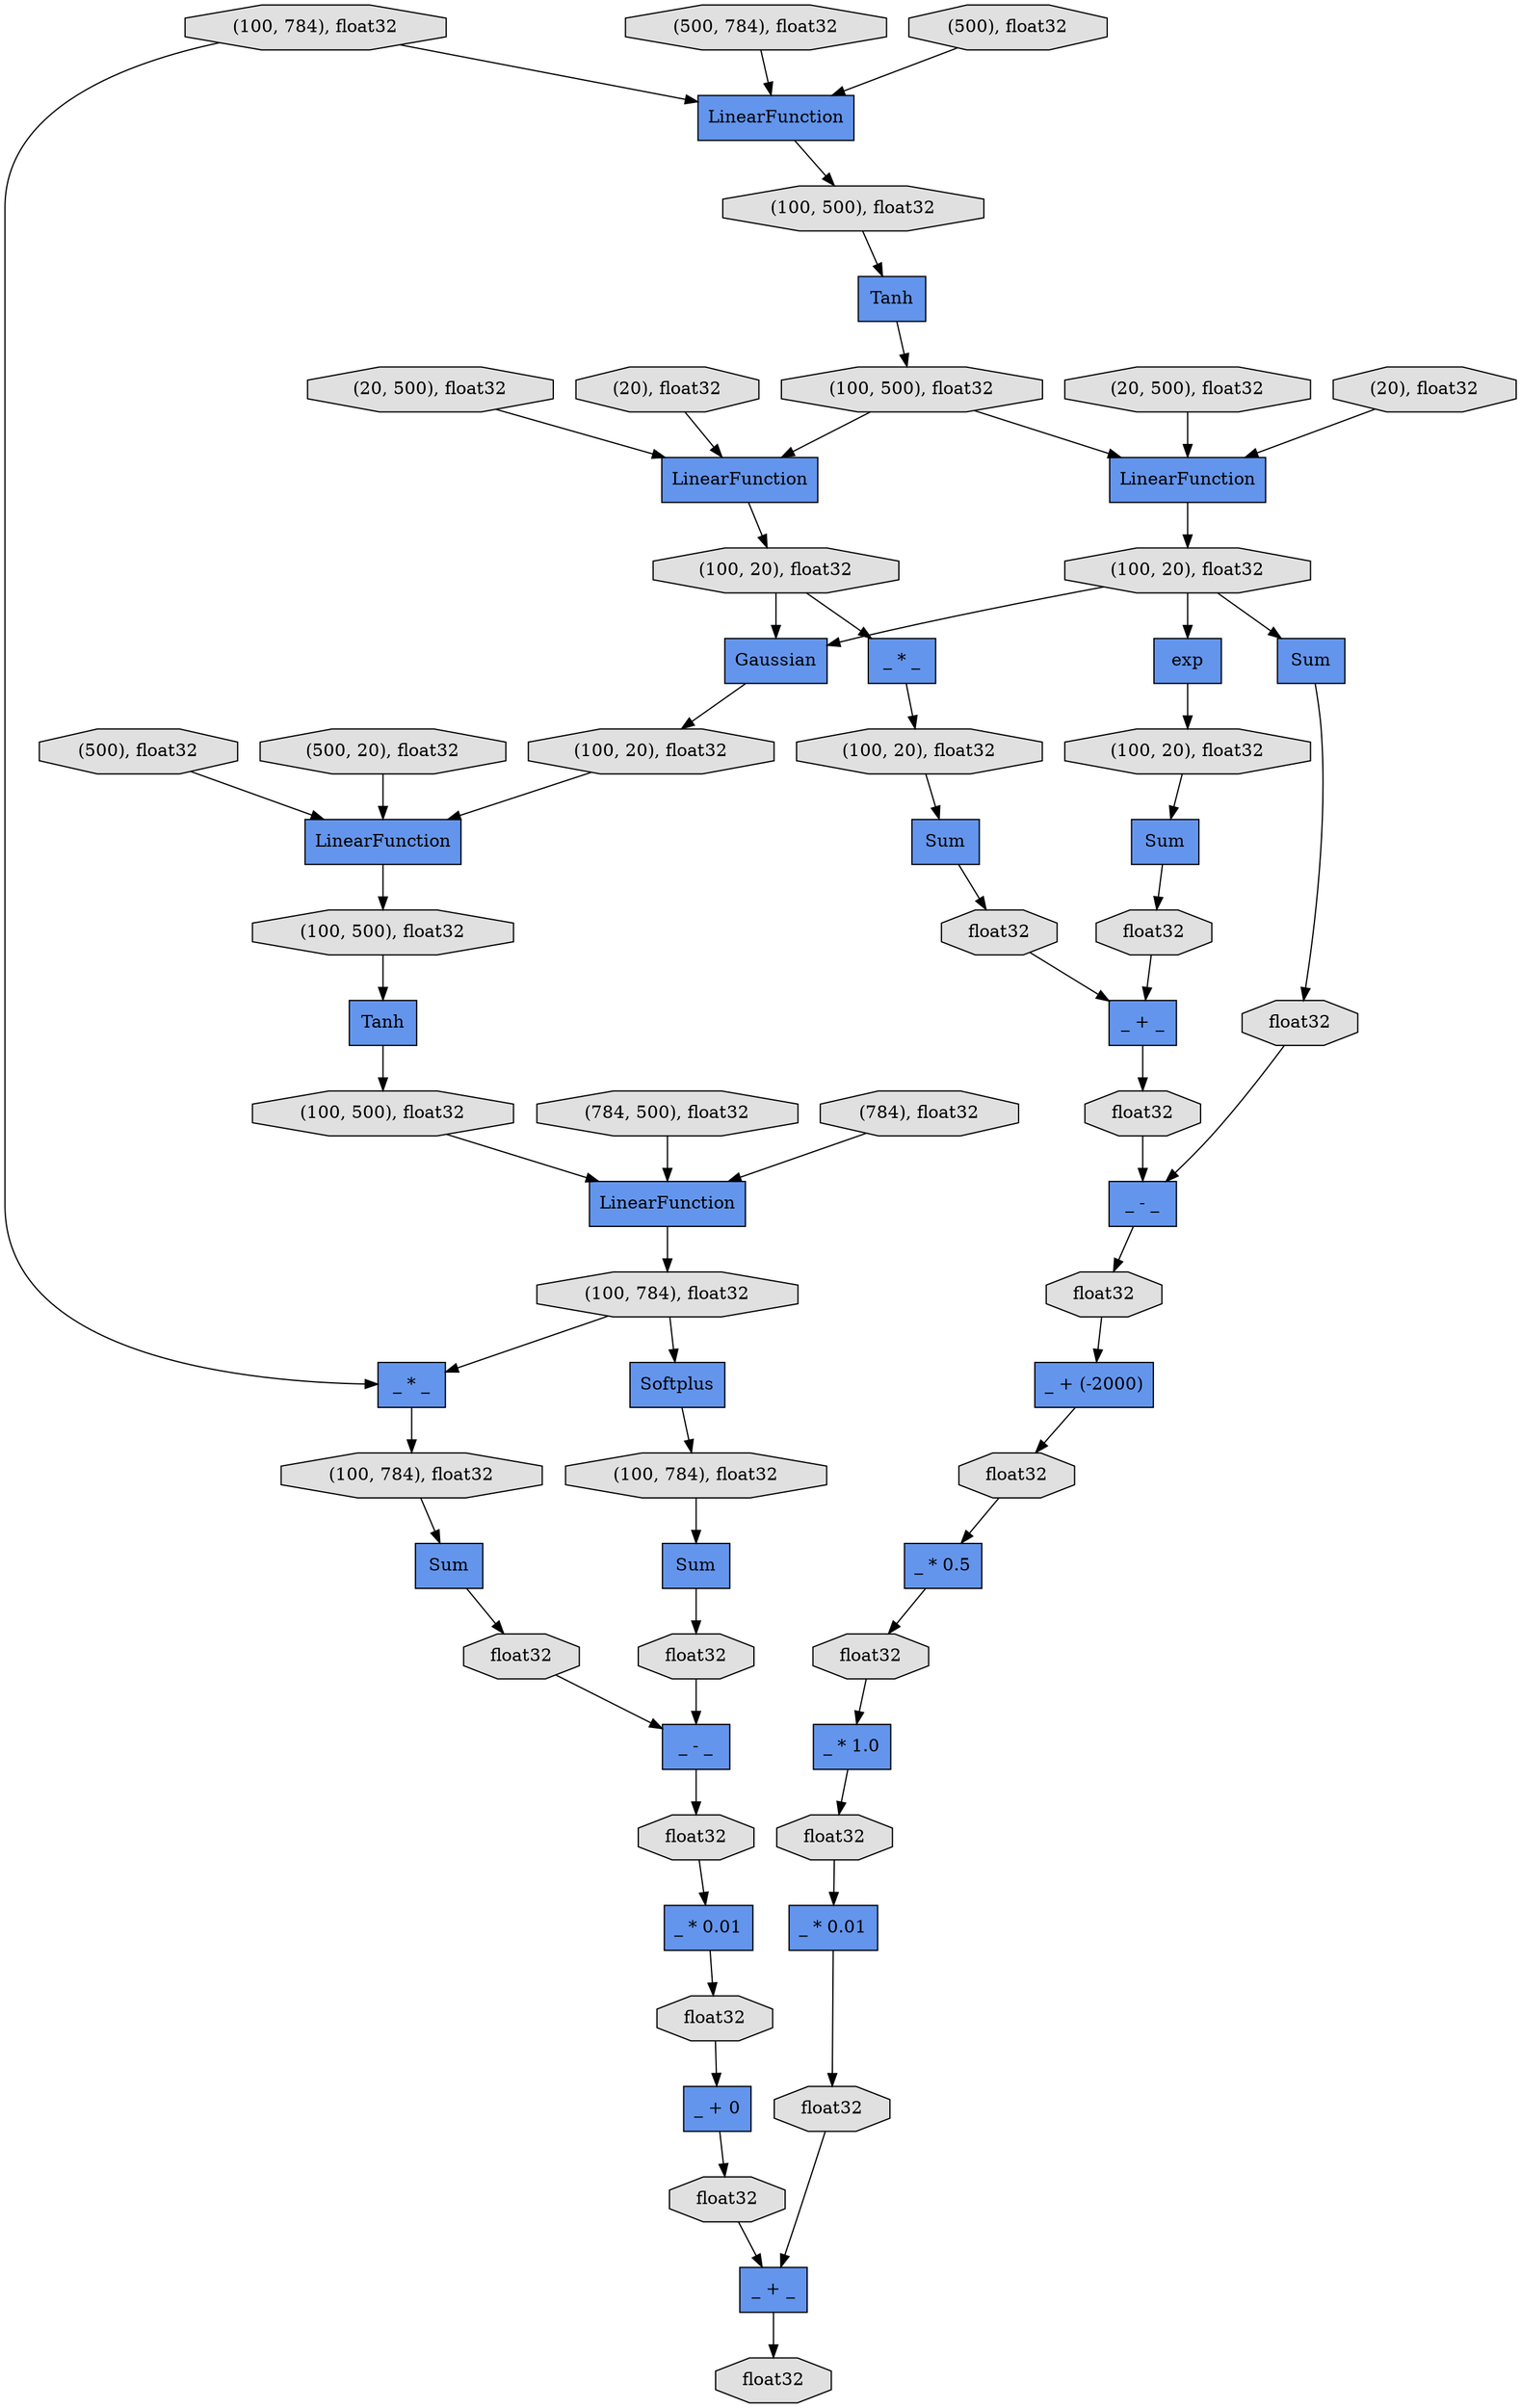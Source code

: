 digraph graphname{rankdir=TB;4382140456 [label="_ * 0.01",shape="record",style="filled",fillcolor="#6495ED"];4382138440 [label="(784, 500), float32",shape="octagon",style="filled",fillcolor="#E0E0E0"];4382302336 [label="float32",shape="octagon",style="filled",fillcolor="#E0E0E0"];4382140568 [label="(100, 500), float32",shape="octagon",style="filled",fillcolor="#E0E0E0"];4382138552 [label="(784), float32",shape="octagon",style="filled",fillcolor="#E0E0E0"];4382302392 [label="Sum",shape="record",style="filled",fillcolor="#6495ED"];4382302448 [label="float32",shape="octagon",style="filled",fillcolor="#E0E0E0"];4382140736 [label="(100, 500), float32",shape="octagon",style="filled",fillcolor="#E0E0E0"];4382140792 [label="Gaussian",shape="record",style="filled",fillcolor="#6495ED"];4382302616 [label="float32",shape="octagon",style="filled",fillcolor="#E0E0E0"];4382140848 [label="float32",shape="octagon",style="filled",fillcolor="#E0E0E0"];4382302672 [label="_ + _",shape="record",style="filled",fillcolor="#6495ED"];4382140904 [label="float32",shape="octagon",style="filled",fillcolor="#E0E0E0"];4382140960 [label="LinearFunction",shape="record",style="filled",fillcolor="#6495ED"];4382302784 [label="float32",shape="octagon",style="filled",fillcolor="#E0E0E0"];4382141016 [label="float32",shape="octagon",style="filled",fillcolor="#E0E0E0"];4382302840 [label="Sum",shape="record",style="filled",fillcolor="#6495ED"];4382141128 [label="float32",shape="octagon",style="filled",fillcolor="#E0E0E0"];4382302952 [label="_ - _",shape="record",style="filled",fillcolor="#6495ED"];4382141184 [label="exp",shape="record",style="filled",fillcolor="#6495ED"];4382303008 [label="_ + (-2000)",shape="record",style="filled",fillcolor="#6495ED"];4382141240 [label="_ + 0",shape="record",style="filled",fillcolor="#6495ED"];4382303064 [label="float32",shape="octagon",style="filled",fillcolor="#E0E0E0"];4382139224 [label="(100, 784), float32",shape="octagon",style="filled",fillcolor="#E0E0E0"];4382303120 [label="float32",shape="octagon",style="filled",fillcolor="#E0E0E0"];4382113688 [label="(500), float32",shape="octagon",style="filled",fillcolor="#E0E0E0"];4382141408 [label="Tanh",shape="record",style="filled",fillcolor="#6495ED"];4382141464 [label="(100, 20), float32",shape="octagon",style="filled",fillcolor="#E0E0E0"];4382303288 [label="_ * 0.5",shape="record",style="filled",fillcolor="#6495ED"];4382141520 [label="Softplus",shape="record",style="filled",fillcolor="#6495ED"];4382303344 [label="float32",shape="octagon",style="filled",fillcolor="#E0E0E0"];4382141576 [label="(100, 20), float32",shape="octagon",style="filled",fillcolor="#E0E0E0"];4382303400 [label="_ * 1.0",shape="record",style="filled",fillcolor="#6495ED"];4382139560 [label="(100, 784), float32",shape="octagon",style="filled",fillcolor="#E0E0E0"];4382141632 [label="LinearFunction",shape="record",style="filled",fillcolor="#6495ED"];4382141688 [label="LinearFunction",shape="record",style="filled",fillcolor="#6495ED"];4382113016 [label="(500, 784), float32",shape="octagon",style="filled",fillcolor="#E0E0E0"];4382303512 [label="float32",shape="octagon",style="filled",fillcolor="#E0E0E0"];4382139672 [label="_ - _",shape="record",style="filled",fillcolor="#6495ED"];4382141744 [label="(100, 500), float32",shape="octagon",style="filled",fillcolor="#E0E0E0"];4382113072 [label="(500), float32",shape="octagon",style="filled",fillcolor="#E0E0E0"];4382113128 [label="(20, 500), float32",shape="octagon",style="filled",fillcolor="#E0E0E0"];4382303624 [label="_ * 0.01",shape="record",style="filled",fillcolor="#6495ED"];4382141856 [label="(100, 20), float32",shape="octagon",style="filled",fillcolor="#E0E0E0"];4382303680 [label="float32",shape="octagon",style="filled",fillcolor="#E0E0E0"];4382113240 [label="(20), float32",shape="octagon",style="filled",fillcolor="#E0E0E0"];4382141912 [label="Tanh",shape="record",style="filled",fillcolor="#6495ED"];4382303792 [label="_ + _",shape="record",style="filled",fillcolor="#6495ED"];4382139952 [label="float32",shape="octagon",style="filled",fillcolor="#E0E0E0"];4382113352 [label="(20, 500), float32",shape="octagon",style="filled",fillcolor="#E0E0E0"];4382303848 [label="float32",shape="octagon",style="filled",fillcolor="#E0E0E0"];4382142024 [label="(100, 500), float32",shape="octagon",style="filled",fillcolor="#E0E0E0"];4382142080 [label="LinearFunction",shape="record",style="filled",fillcolor="#6495ED"];4382140064 [label="Sum",shape="record",style="filled",fillcolor="#6495ED"];4382142136 [label="LinearFunction",shape="record",style="filled",fillcolor="#6495ED"];4382113464 [label="(20), float32",shape="octagon",style="filled",fillcolor="#E0E0E0"];4382140176 [label="Sum",shape="record",style="filled",fillcolor="#6495ED"];4382142248 [label="(100, 20), float32",shape="octagon",style="filled",fillcolor="#E0E0E0"];4382113576 [label="(500, 20), float32",shape="octagon",style="filled",fillcolor="#E0E0E0"];4382140232 [label="_ * _",shape="record",style="filled",fillcolor="#6495ED"];4382142304 [label="_ * _",shape="record",style="filled",fillcolor="#6495ED"];4382140288 [label="(100, 784), float32",shape="octagon",style="filled",fillcolor="#E0E0E0"];4382142360 [label="Sum",shape="record",style="filled",fillcolor="#6495ED"];4382140344 [label="(100, 784), float32",shape="octagon",style="filled",fillcolor="#E0E0E0"];4382142416 [label="(100, 20), float32",shape="octagon",style="filled",fillcolor="#E0E0E0"];4382142024 -> 4382141912;4382113464 -> 4382142136;4382303400 -> 4382303512;4382141464 -> 4382140792;4382141912 -> 4382141744;4382140736 -> 4382140960;4382141240 -> 4382140848;4382302784 -> 4382302952;4382141744 -> 4382141688;4382141128 -> 4382139672;4382139560 -> 4382140232;4382140568 -> 4382141408;4382141464 -> 4382302840;4382140904 -> 4382141240;4382303288 -> 4382303344;4382142416 -> 4382142360;4382140848 -> 4382303792;4382141688 -> 4382141856;4382113352 -> 4382142136;4382113072 -> 4382142080;4382139952 -> 4382140456;4382303008 -> 4382303120;4382141016 -> 4382139672;4382138552 -> 4382140960;4382140456 -> 4382140904;4382303680 -> 4382303792;4382141520 -> 4382140288;4382140960 -> 4382139560;4382302840 -> 4382302784;4382303512 -> 4382303624;4382113688 -> 4382141632;4382302616 -> 4382302952;4382302336 -> 4382302672;4382303344 -> 4382303400;4382302952 -> 4382303064;4382138440 -> 4382140960;4382303120 -> 4382303288;4382141184 -> 4382142248;4382140232 -> 4382140344;4382141744 -> 4382142136;4382140176 -> 4382141016;4382113576 -> 4382141632;4382303624 -> 4382303680;4382140288 -> 4382140176;4382141856 -> 4382140792;4382141464 -> 4382141184;4382141856 -> 4382142304;4382140792 -> 4382141576;4382113128 -> 4382141688;4382302448 -> 4382302672;4382142136 -> 4382141464;4382142304 -> 4382142416;4382302672 -> 4382302616;4382113240 -> 4382141688;4382303064 -> 4382303008;4382141632 -> 4382140568;4382142248 -> 4382302392;4382139560 -> 4382141520;4382139224 -> 4382140232;4382141576 -> 4382141632;4382141408 -> 4382140736;4382140064 -> 4382141128;4382139224 -> 4382142080;4382140344 -> 4382140064;4382139672 -> 4382139952;4382113016 -> 4382142080;4382303792 -> 4382303848;4382302392 -> 4382302448;4382142360 -> 4382302336;4382142080 -> 4382142024;}